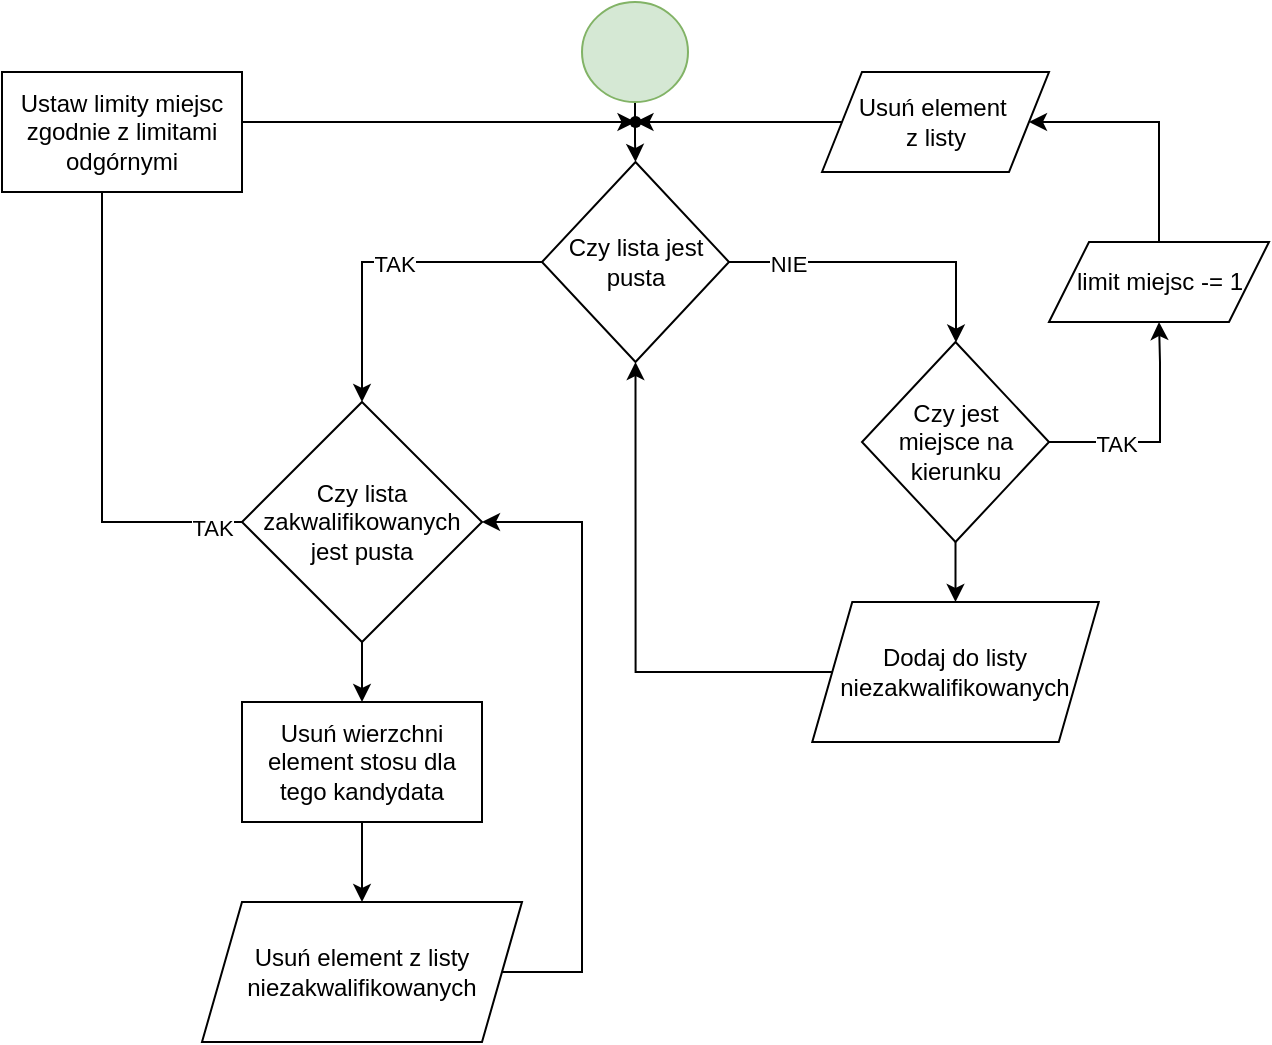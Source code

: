 <mxfile version="22.1.21" type="device">
  <diagram id="M_AzXYqvTtqrILJlZ00b" name="Page-2">
    <mxGraphModel dx="981" dy="626" grid="1" gridSize="10" guides="1" tooltips="1" connect="1" arrows="1" fold="1" page="1" pageScale="1" pageWidth="827" pageHeight="1169" math="0" shadow="0">
      <root>
        <mxCell id="0" />
        <mxCell id="1" parent="0" />
        <mxCell id="ZPDHwFt9rdPWEeoM057w-3" value="" style="edgeStyle=orthogonalEdgeStyle;rounded=0;orthogonalLoop=1;jettySize=auto;html=1;" edge="1" parent="1" source="6piVW7B-nzq4YzW6H84q-10" target="ZPDHwFt9rdPWEeoM057w-2">
          <mxGeometry relative="1" as="geometry" />
        </mxCell>
        <mxCell id="6piVW7B-nzq4YzW6H84q-10" value="" style="ellipse;whiteSpace=wrap;html=1;fillColor=#d5e8d4;strokeColor=#82b366;" parent="1" vertex="1">
          <mxGeometry x="370" y="550" width="53" height="50" as="geometry" />
        </mxCell>
        <mxCell id="ZPDHwFt9rdPWEeoM057w-5" value="" style="edgeStyle=orthogonalEdgeStyle;rounded=0;orthogonalLoop=1;jettySize=auto;html=1;" edge="1" parent="1" source="ZPDHwFt9rdPWEeoM057w-2" target="ZPDHwFt9rdPWEeoM057w-28">
          <mxGeometry relative="1" as="geometry">
            <mxPoint x="275" y="740" as="targetPoint" />
          </mxGeometry>
        </mxCell>
        <mxCell id="ZPDHwFt9rdPWEeoM057w-6" value="TAK" style="edgeLabel;html=1;align=center;verticalAlign=middle;resizable=0;points=[];" vertex="1" connectable="0" parent="ZPDHwFt9rdPWEeoM057w-5">
          <mxGeometry x="-0.075" y="1" relative="1" as="geometry">
            <mxPoint as="offset" />
          </mxGeometry>
        </mxCell>
        <mxCell id="ZPDHwFt9rdPWEeoM057w-8" value="" style="edgeStyle=orthogonalEdgeStyle;rounded=0;orthogonalLoop=1;jettySize=auto;html=1;" edge="1" parent="1" source="ZPDHwFt9rdPWEeoM057w-2" target="ZPDHwFt9rdPWEeoM057w-7">
          <mxGeometry relative="1" as="geometry">
            <Array as="points">
              <mxPoint x="557" y="680" />
            </Array>
          </mxGeometry>
        </mxCell>
        <mxCell id="ZPDHwFt9rdPWEeoM057w-9" value="NIE" style="edgeLabel;html=1;align=center;verticalAlign=middle;resizable=0;points=[];" vertex="1" connectable="0" parent="ZPDHwFt9rdPWEeoM057w-8">
          <mxGeometry x="-0.618" y="-1" relative="1" as="geometry">
            <mxPoint as="offset" />
          </mxGeometry>
        </mxCell>
        <mxCell id="ZPDHwFt9rdPWEeoM057w-2" value="Czy lista jest pusta" style="rhombus;whiteSpace=wrap;html=1;" vertex="1" parent="1">
          <mxGeometry x="350" y="630" width="93.5" height="100" as="geometry" />
        </mxCell>
        <mxCell id="ZPDHwFt9rdPWEeoM057w-11" value="" style="edgeStyle=orthogonalEdgeStyle;rounded=0;orthogonalLoop=1;jettySize=auto;html=1;" edge="1" parent="1" source="ZPDHwFt9rdPWEeoM057w-24" target="ZPDHwFt9rdPWEeoM057w-10">
          <mxGeometry relative="1" as="geometry">
            <Array as="points" />
          </mxGeometry>
        </mxCell>
        <mxCell id="ZPDHwFt9rdPWEeoM057w-14" value="" style="edgeStyle=orthogonalEdgeStyle;rounded=0;orthogonalLoop=1;jettySize=auto;html=1;" edge="1" parent="1" source="ZPDHwFt9rdPWEeoM057w-7" target="ZPDHwFt9rdPWEeoM057w-13">
          <mxGeometry relative="1" as="geometry" />
        </mxCell>
        <mxCell id="ZPDHwFt9rdPWEeoM057w-22" value="" style="edgeStyle=orthogonalEdgeStyle;rounded=0;orthogonalLoop=1;jettySize=auto;html=1;entryX=0.5;entryY=1;entryDx=0;entryDy=0;" edge="1" parent="1" source="ZPDHwFt9rdPWEeoM057w-7" target="ZPDHwFt9rdPWEeoM057w-16">
          <mxGeometry relative="1" as="geometry">
            <mxPoint x="680" y="780" as="targetPoint" />
            <Array as="points">
              <mxPoint x="659" y="770" />
              <mxPoint x="659" y="730" />
            </Array>
          </mxGeometry>
        </mxCell>
        <mxCell id="ZPDHwFt9rdPWEeoM057w-23" value="TAK" style="edgeLabel;html=1;align=center;verticalAlign=middle;resizable=0;points=[];" vertex="1" connectable="0" parent="ZPDHwFt9rdPWEeoM057w-22">
          <mxGeometry x="-0.422" y="-1" relative="1" as="geometry">
            <mxPoint as="offset" />
          </mxGeometry>
        </mxCell>
        <mxCell id="ZPDHwFt9rdPWEeoM057w-7" value="Czy jest &lt;br&gt;miejsce na kierunku" style="rhombus;whiteSpace=wrap;html=1;" vertex="1" parent="1">
          <mxGeometry x="510" y="720" width="93.5" height="100" as="geometry" />
        </mxCell>
        <mxCell id="ZPDHwFt9rdPWEeoM057w-10" value="" style="shape=waypoint;sketch=0;size=6;pointerEvents=1;points=[];fillColor=default;resizable=0;rotatable=0;perimeter=centerPerimeter;snapToPoint=1;" vertex="1" parent="1">
          <mxGeometry x="386.75" y="600" width="20" height="20" as="geometry" />
        </mxCell>
        <mxCell id="ZPDHwFt9rdPWEeoM057w-27" value="" style="edgeStyle=orthogonalEdgeStyle;rounded=0;orthogonalLoop=1;jettySize=auto;html=1;entryX=0.5;entryY=1;entryDx=0;entryDy=0;" edge="1" parent="1" source="ZPDHwFt9rdPWEeoM057w-13" target="ZPDHwFt9rdPWEeoM057w-2">
          <mxGeometry relative="1" as="geometry">
            <mxPoint x="395.13" y="885" as="targetPoint" />
          </mxGeometry>
        </mxCell>
        <mxCell id="ZPDHwFt9rdPWEeoM057w-13" value="Dodaj do listy niezakwalifikowanych" style="shape=parallelogram;perimeter=parallelogramPerimeter;whiteSpace=wrap;html=1;fixedSize=1;" vertex="1" parent="1">
          <mxGeometry x="485.13" y="850" width="143.25" height="70" as="geometry" />
        </mxCell>
        <mxCell id="ZPDHwFt9rdPWEeoM057w-16" value="limit miejsc -= 1" style="shape=parallelogram;perimeter=parallelogramPerimeter;whiteSpace=wrap;html=1;fixedSize=1;" vertex="1" parent="1">
          <mxGeometry x="603.5" y="670" width="110" height="40" as="geometry" />
        </mxCell>
        <mxCell id="ZPDHwFt9rdPWEeoM057w-25" value="" style="edgeStyle=orthogonalEdgeStyle;rounded=0;orthogonalLoop=1;jettySize=auto;html=1;" edge="1" parent="1" source="ZPDHwFt9rdPWEeoM057w-16" target="ZPDHwFt9rdPWEeoM057w-24">
          <mxGeometry relative="1" as="geometry">
            <mxPoint x="659" y="670" as="sourcePoint" />
            <mxPoint x="397" y="610" as="targetPoint" />
            <Array as="points">
              <mxPoint x="659" y="610" />
            </Array>
          </mxGeometry>
        </mxCell>
        <mxCell id="ZPDHwFt9rdPWEeoM057w-24" value="Usuń element&amp;nbsp;&lt;br&gt;z listy" style="shape=parallelogram;perimeter=parallelogramPerimeter;whiteSpace=wrap;html=1;fixedSize=1;" vertex="1" parent="1">
          <mxGeometry x="490" y="585" width="113.5" height="50" as="geometry" />
        </mxCell>
        <mxCell id="ZPDHwFt9rdPWEeoM057w-30" value="" style="edgeStyle=orthogonalEdgeStyle;rounded=0;orthogonalLoop=1;jettySize=auto;html=1;entryX=0.479;entryY=0.65;entryDx=0;entryDy=0;entryPerimeter=0;" edge="1" parent="1" source="ZPDHwFt9rdPWEeoM057w-39" target="ZPDHwFt9rdPWEeoM057w-10">
          <mxGeometry relative="1" as="geometry">
            <mxPoint x="60" y="810" as="targetPoint" />
            <Array as="points">
              <mxPoint x="130" y="610" />
            </Array>
          </mxGeometry>
        </mxCell>
        <mxCell id="ZPDHwFt9rdPWEeoM057w-33" value="" style="edgeStyle=orthogonalEdgeStyle;rounded=0;orthogonalLoop=1;jettySize=auto;html=1;" edge="1" parent="1" source="ZPDHwFt9rdPWEeoM057w-28" target="ZPDHwFt9rdPWEeoM057w-32">
          <mxGeometry relative="1" as="geometry" />
        </mxCell>
        <mxCell id="ZPDHwFt9rdPWEeoM057w-28" value="Czy lista zakwalifikowanych jest pusta" style="rhombus;whiteSpace=wrap;html=1;" vertex="1" parent="1">
          <mxGeometry x="200" y="750" width="120" height="120" as="geometry" />
        </mxCell>
        <mxCell id="ZPDHwFt9rdPWEeoM057w-35" value="" style="edgeStyle=orthogonalEdgeStyle;rounded=0;orthogonalLoop=1;jettySize=auto;html=1;" edge="1" parent="1" source="ZPDHwFt9rdPWEeoM057w-32" target="ZPDHwFt9rdPWEeoM057w-34">
          <mxGeometry relative="1" as="geometry" />
        </mxCell>
        <mxCell id="ZPDHwFt9rdPWEeoM057w-32" value="Usuń wierzchni element stosu dla tego kandydata" style="whiteSpace=wrap;html=1;" vertex="1" parent="1">
          <mxGeometry x="200" y="900" width="120" height="60" as="geometry" />
        </mxCell>
        <mxCell id="ZPDHwFt9rdPWEeoM057w-37" value="" style="edgeStyle=orthogonalEdgeStyle;rounded=0;orthogonalLoop=1;jettySize=auto;html=1;entryX=1;entryY=0.5;entryDx=0;entryDy=0;" edge="1" parent="1" source="ZPDHwFt9rdPWEeoM057w-34" target="ZPDHwFt9rdPWEeoM057w-28">
          <mxGeometry relative="1" as="geometry">
            <mxPoint x="500" y="1035" as="targetPoint" />
            <Array as="points">
              <mxPoint x="370" y="1035" />
              <mxPoint x="370" y="810" />
            </Array>
          </mxGeometry>
        </mxCell>
        <mxCell id="ZPDHwFt9rdPWEeoM057w-34" value="Usuń element z listy niezakwalifikowanych" style="shape=parallelogram;perimeter=parallelogramPerimeter;whiteSpace=wrap;html=1;fixedSize=1;" vertex="1" parent="1">
          <mxGeometry x="180" y="1000" width="160" height="70" as="geometry" />
        </mxCell>
        <mxCell id="ZPDHwFt9rdPWEeoM057w-40" value="" style="edgeStyle=orthogonalEdgeStyle;rounded=0;orthogonalLoop=1;jettySize=auto;html=1;entryX=0.479;entryY=0.65;entryDx=0;entryDy=0;entryPerimeter=0;" edge="1" parent="1" source="ZPDHwFt9rdPWEeoM057w-28" target="ZPDHwFt9rdPWEeoM057w-39">
          <mxGeometry relative="1" as="geometry">
            <mxPoint x="200" y="810" as="sourcePoint" />
            <mxPoint x="397" y="610" as="targetPoint" />
            <Array as="points">
              <mxPoint x="130" y="810" />
            </Array>
          </mxGeometry>
        </mxCell>
        <mxCell id="ZPDHwFt9rdPWEeoM057w-41" value="TAK" style="edgeLabel;html=1;align=center;verticalAlign=middle;resizable=0;points=[];" vertex="1" connectable="0" parent="ZPDHwFt9rdPWEeoM057w-40">
          <mxGeometry x="-0.884" y="3" relative="1" as="geometry">
            <mxPoint as="offset" />
          </mxGeometry>
        </mxCell>
        <mxCell id="ZPDHwFt9rdPWEeoM057w-39" value="Ustaw limity miejsc zgodnie z limitami odgórnymi" style="rounded=0;whiteSpace=wrap;html=1;" vertex="1" parent="1">
          <mxGeometry x="80" y="585" width="120" height="60" as="geometry" />
        </mxCell>
      </root>
    </mxGraphModel>
  </diagram>
</mxfile>
